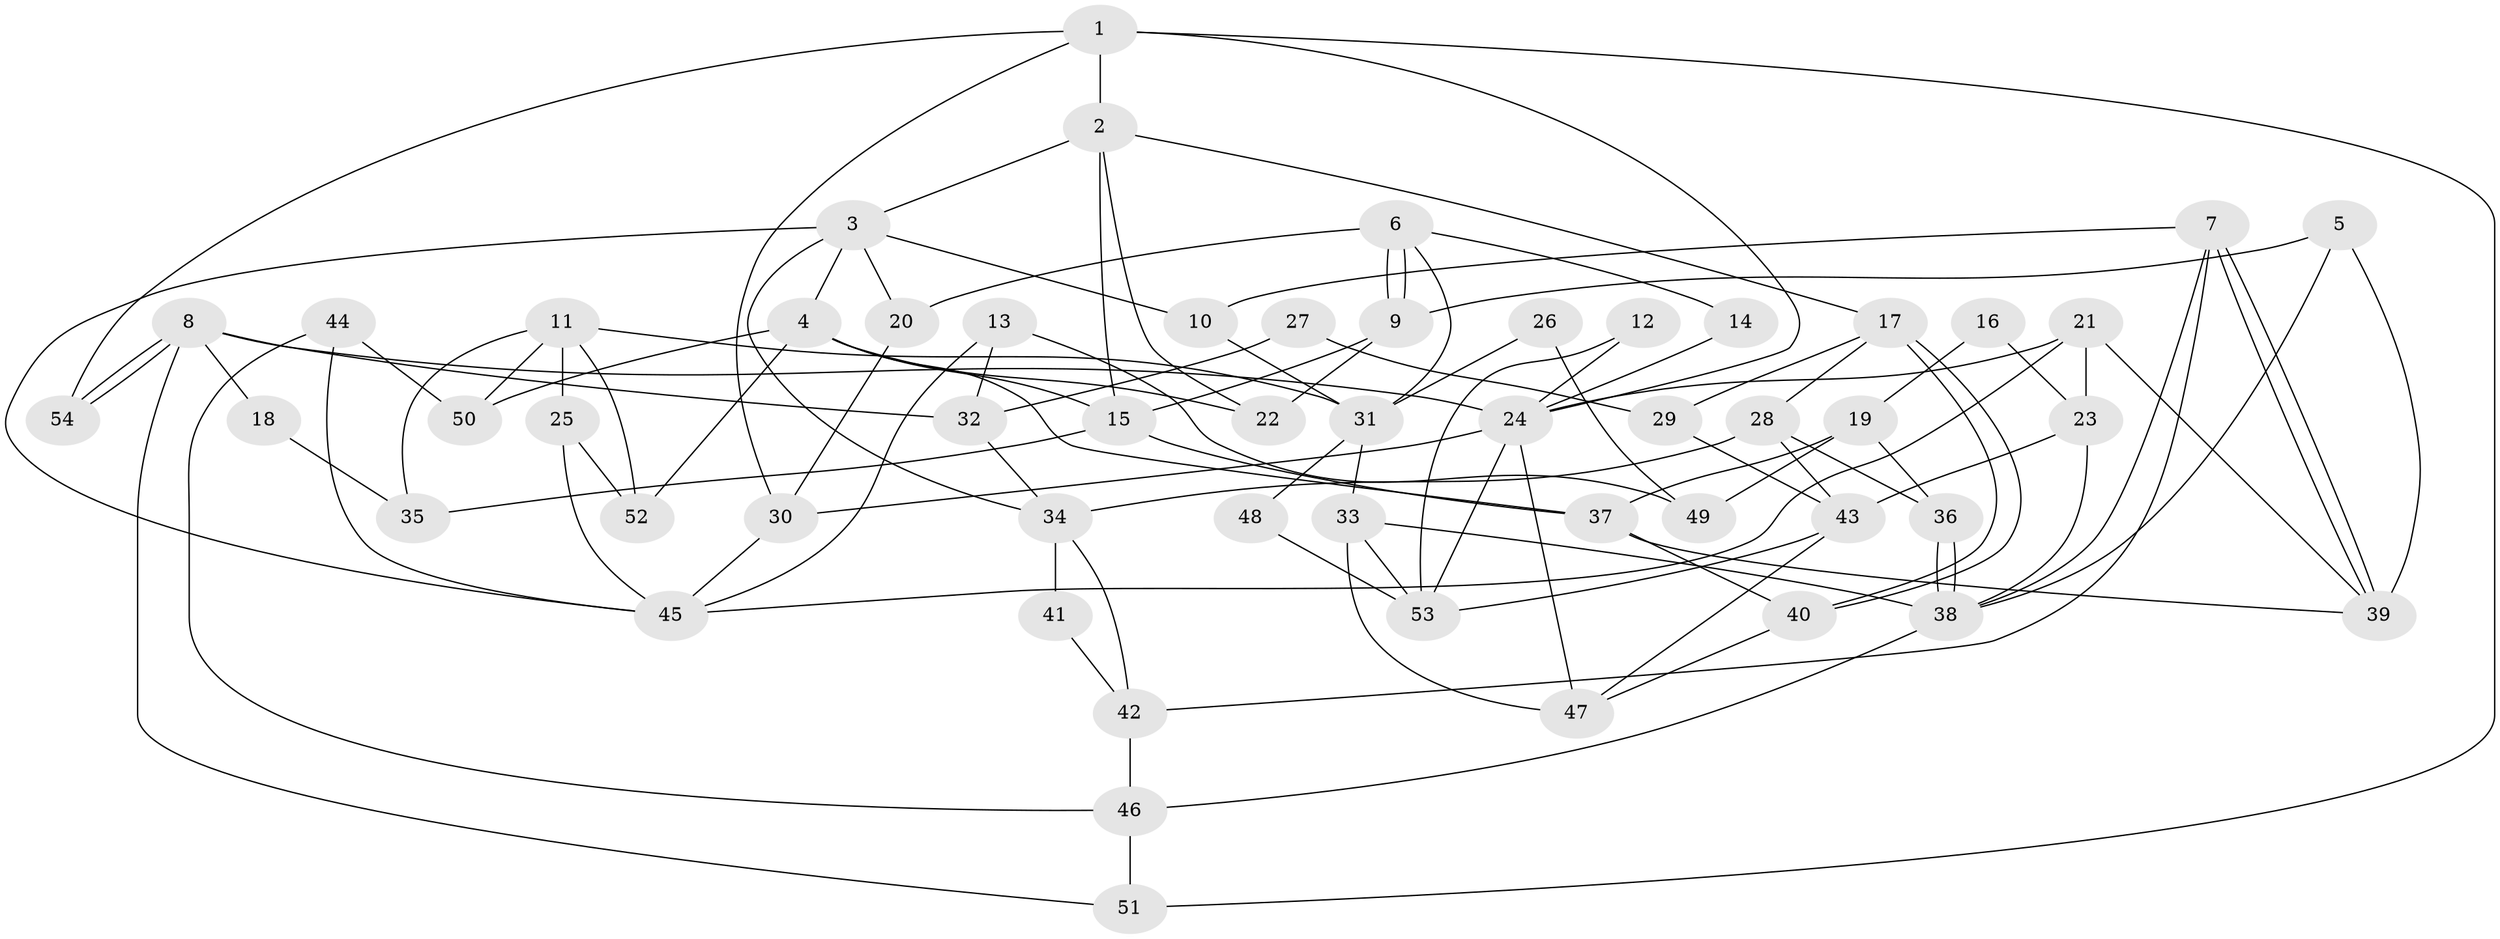 // coarse degree distribution, {5: 0.24242424242424243, 6: 0.09090909090909091, 7: 0.18181818181818182, 8: 0.030303030303030304, 1: 0.030303030303030304, 3: 0.12121212121212122, 2: 0.12121212121212122, 4: 0.15151515151515152, 9: 0.030303030303030304}
// Generated by graph-tools (version 1.1) at 2025/24/03/03/25 07:24:02]
// undirected, 54 vertices, 108 edges
graph export_dot {
graph [start="1"]
  node [color=gray90,style=filled];
  1;
  2;
  3;
  4;
  5;
  6;
  7;
  8;
  9;
  10;
  11;
  12;
  13;
  14;
  15;
  16;
  17;
  18;
  19;
  20;
  21;
  22;
  23;
  24;
  25;
  26;
  27;
  28;
  29;
  30;
  31;
  32;
  33;
  34;
  35;
  36;
  37;
  38;
  39;
  40;
  41;
  42;
  43;
  44;
  45;
  46;
  47;
  48;
  49;
  50;
  51;
  52;
  53;
  54;
  1 -- 2;
  1 -- 24;
  1 -- 30;
  1 -- 51;
  1 -- 54;
  2 -- 15;
  2 -- 3;
  2 -- 17;
  2 -- 22;
  3 -- 20;
  3 -- 4;
  3 -- 10;
  3 -- 34;
  3 -- 45;
  4 -- 22;
  4 -- 15;
  4 -- 37;
  4 -- 50;
  4 -- 52;
  5 -- 39;
  5 -- 38;
  5 -- 9;
  6 -- 31;
  6 -- 9;
  6 -- 9;
  6 -- 14;
  6 -- 20;
  7 -- 39;
  7 -- 39;
  7 -- 38;
  7 -- 10;
  7 -- 42;
  8 -- 51;
  8 -- 54;
  8 -- 54;
  8 -- 18;
  8 -- 24;
  8 -- 32;
  9 -- 15;
  9 -- 22;
  10 -- 31;
  11 -- 25;
  11 -- 50;
  11 -- 31;
  11 -- 35;
  11 -- 52;
  12 -- 24;
  12 -- 53;
  13 -- 32;
  13 -- 45;
  13 -- 49;
  14 -- 24;
  15 -- 37;
  15 -- 35;
  16 -- 23;
  16 -- 19;
  17 -- 40;
  17 -- 40;
  17 -- 28;
  17 -- 29;
  18 -- 35;
  19 -- 37;
  19 -- 36;
  19 -- 49;
  20 -- 30;
  21 -- 24;
  21 -- 39;
  21 -- 23;
  21 -- 45;
  23 -- 38;
  23 -- 43;
  24 -- 30;
  24 -- 47;
  24 -- 53;
  25 -- 52;
  25 -- 45;
  26 -- 49;
  26 -- 31;
  27 -- 32;
  27 -- 29;
  28 -- 43;
  28 -- 34;
  28 -- 36;
  29 -- 43;
  30 -- 45;
  31 -- 33;
  31 -- 48;
  32 -- 34;
  33 -- 53;
  33 -- 38;
  33 -- 47;
  34 -- 41;
  34 -- 42;
  36 -- 38;
  36 -- 38;
  37 -- 40;
  37 -- 39;
  38 -- 46;
  40 -- 47;
  41 -- 42;
  42 -- 46;
  43 -- 47;
  43 -- 53;
  44 -- 45;
  44 -- 46;
  44 -- 50;
  46 -- 51;
  48 -- 53;
}
